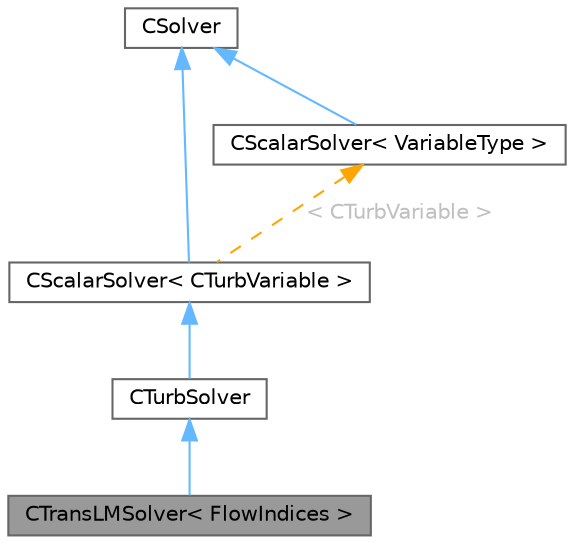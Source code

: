 digraph "CTransLMSolver&lt; FlowIndices &gt;"
{
 // LATEX_PDF_SIZE
  bgcolor="transparent";
  edge [fontname=Helvetica,fontsize=10,labelfontname=Helvetica,labelfontsize=10];
  node [fontname=Helvetica,fontsize=10,shape=box,height=0.2,width=0.4];
  Node1 [id="Node000001",label="CTransLMSolver\< FlowIndices \>",height=0.2,width=0.4,color="gray40", fillcolor="grey60", style="filled", fontcolor="black",tooltip="Main class for defining the transition model solver."];
  Node2 -> Node1 [id="edge1_Node000001_Node000002",dir="back",color="steelblue1",style="solid",tooltip=" "];
  Node2 [id="Node000002",label="CTurbSolver",height=0.2,width=0.4,color="gray40", fillcolor="white", style="filled",URL="$classCTurbSolver.html",tooltip="Main class for defining the turbulence model solver."];
  Node3 -> Node2 [id="edge2_Node000002_Node000003",dir="back",color="steelblue1",style="solid",tooltip=" "];
  Node3 [id="Node000003",label="CScalarSolver\< CTurbVariable \>",height=0.2,width=0.4,color="gray40", fillcolor="white", style="filled",URL="$classCScalarSolver.html",tooltip=" "];
  Node4 -> Node3 [id="edge3_Node000003_Node000004",dir="back",color="steelblue1",style="solid",tooltip=" "];
  Node4 [id="Node000004",label="CSolver",height=0.2,width=0.4,color="gray40", fillcolor="white", style="filled",URL="$classCSolver.html",tooltip=" "];
  Node5 -> Node3 [id="edge4_Node000003_Node000005",dir="back",color="orange",style="dashed",tooltip=" ",label=" \< CTurbVariable \>",fontcolor="grey" ];
  Node5 [id="Node000005",label="CScalarSolver\< VariableType \>",height=0.2,width=0.4,color="gray40", fillcolor="white", style="filled",URL="$classCScalarSolver.html",tooltip="Main class for defining a scalar solver."];
  Node4 -> Node5 [id="edge5_Node000005_Node000004",dir="back",color="steelblue1",style="solid",tooltip=" "];
}
